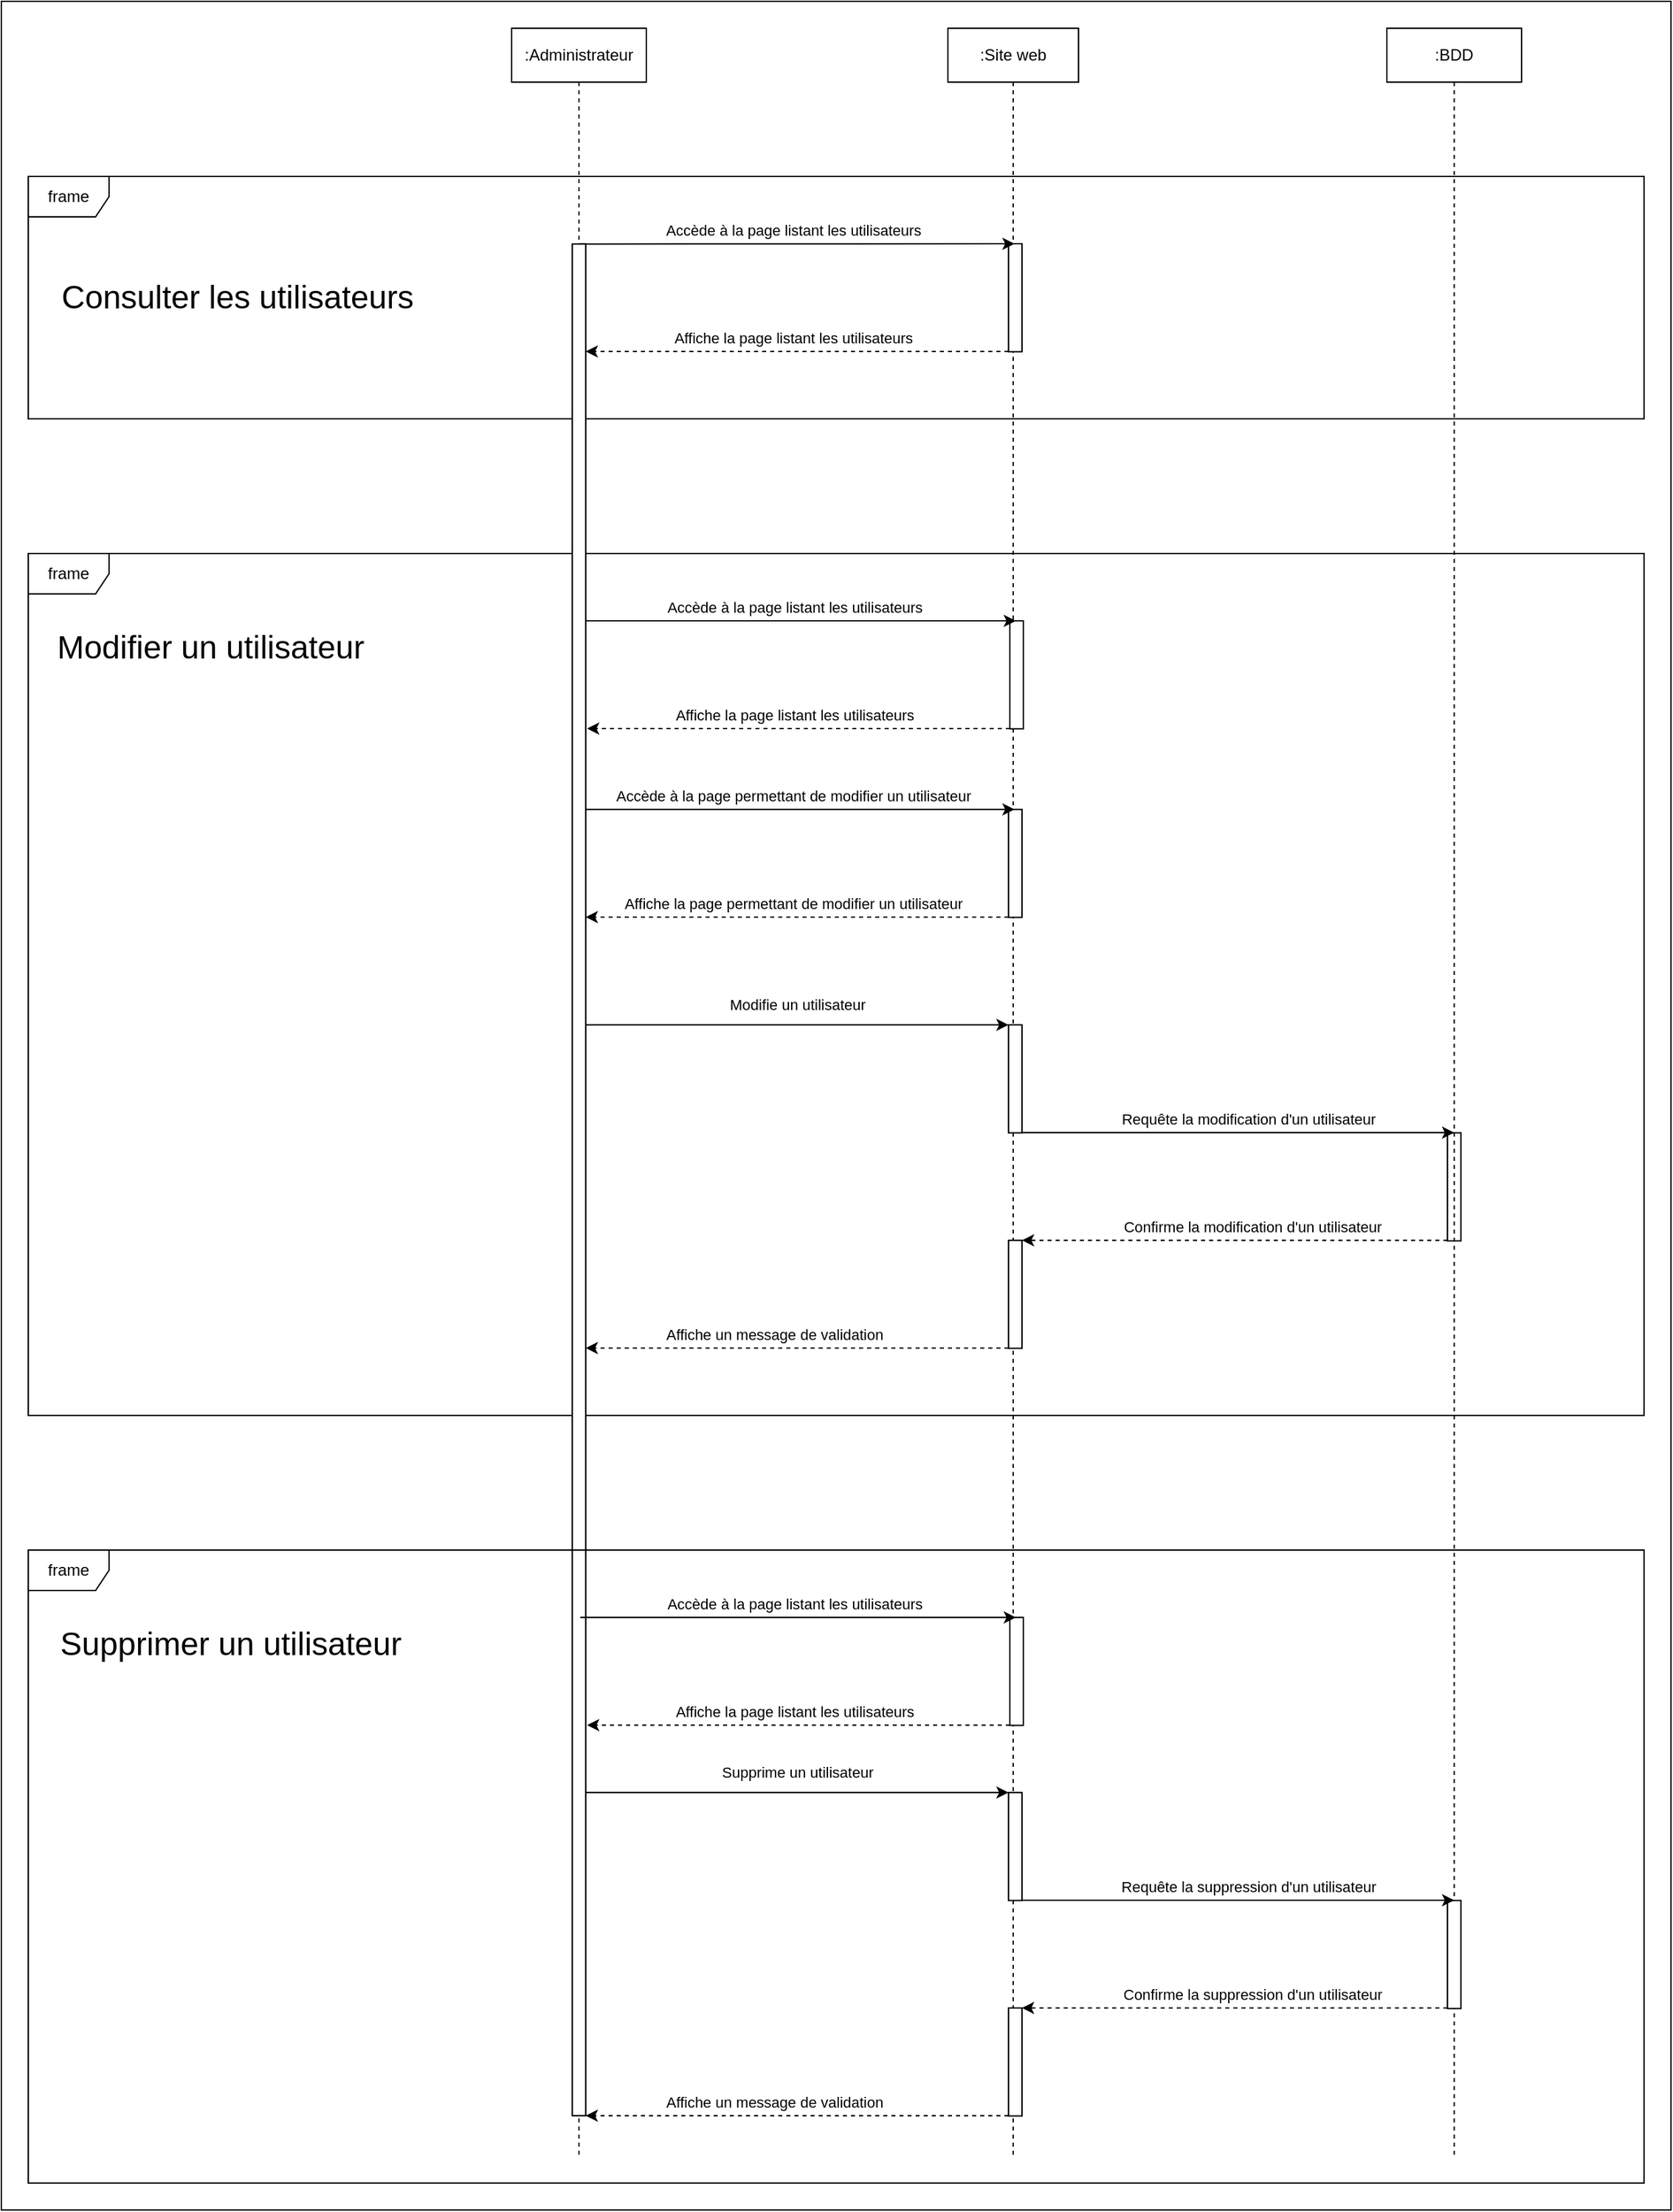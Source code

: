 <mxfile version="22.1.21" type="device">
  <diagram name="Page-1" id="AlQgFYiAesxGKjzgry_K">
    <mxGraphModel dx="5436" dy="2458" grid="1" gridSize="10" guides="1" tooltips="1" connect="1" arrows="1" fold="1" page="1" pageScale="1" pageWidth="827" pageHeight="1169" math="0" shadow="0">
      <root>
        <mxCell id="0" />
        <mxCell id="1" parent="0" />
        <mxCell id="q1P370LqQ6XQnhw_d_2Z-51" value="" style="rounded=0;whiteSpace=wrap;html=1;movable=1;resizable=1;rotatable=1;deletable=1;editable=1;locked=0;connectable=1;labelBackgroundColor=none;" parent="1" vertex="1">
          <mxGeometry x="-340" y="180" width="1240" height="1640" as="geometry" />
        </mxCell>
        <mxCell id="VzBomBVX7HgXpCq8d6OW-28" value=":Site web" style="shape=umlLifeline;perimeter=lifelinePerimeter;whiteSpace=wrap;html=1;container=1;dropTarget=0;collapsible=0;recursiveResize=0;outlineConnect=0;portConstraint=eastwest;newEdgeStyle={&quot;edgeStyle&quot;:&quot;elbowEdgeStyle&quot;,&quot;elbow&quot;:&quot;vertical&quot;,&quot;curved&quot;:0,&quot;rounded&quot;:0};" parent="1" vertex="1">
          <mxGeometry x="363" y="200" width="97" height="1580" as="geometry" />
        </mxCell>
        <mxCell id="VzBomBVX7HgXpCq8d6OW-47" value="" style="html=1;points=[];perimeter=orthogonalPerimeter;outlineConnect=0;targetShapes=umlLifeline;portConstraint=eastwest;newEdgeStyle={&quot;edgeStyle&quot;:&quot;elbowEdgeStyle&quot;,&quot;elbow&quot;:&quot;vertical&quot;,&quot;curved&quot;:0,&quot;rounded&quot;:0};" parent="VzBomBVX7HgXpCq8d6OW-28" vertex="1">
          <mxGeometry x="45" y="160" width="10" height="80.2" as="geometry" />
        </mxCell>
        <mxCell id="UfP4zuB7MxWbcNb7HJ3a-11" value="" style="html=1;points=[];perimeter=orthogonalPerimeter;outlineConnect=0;targetShapes=umlLifeline;portConstraint=eastwest;newEdgeStyle={&quot;edgeStyle&quot;:&quot;elbowEdgeStyle&quot;,&quot;elbow&quot;:&quot;vertical&quot;,&quot;curved&quot;:0,&quot;rounded&quot;:0};" parent="VzBomBVX7HgXpCq8d6OW-28" vertex="1">
          <mxGeometry x="45" y="580" width="10" height="80.2" as="geometry" />
        </mxCell>
        <mxCell id="UfP4zuB7MxWbcNb7HJ3a-12" style="edgeStyle=elbowEdgeStyle;rounded=0;orthogonalLoop=1;jettySize=auto;html=1;elbow=vertical;curved=0;" parent="VzBomBVX7HgXpCq8d6OW-28" edge="1">
          <mxGeometry relative="1" as="geometry">
            <Array as="points">
              <mxPoint x="-106" y="580" />
            </Array>
            <mxPoint x="49.5" y="580" as="targetPoint" />
            <mxPoint x="-274" y="580" as="sourcePoint" />
          </mxGeometry>
        </mxCell>
        <mxCell id="UfP4zuB7MxWbcNb7HJ3a-13" value="Accède à la page permettant de modifier un utilisateur" style="edgeLabel;html=1;align=center;verticalAlign=middle;resizable=0;points=[];" parent="UfP4zuB7MxWbcNb7HJ3a-12" vertex="1" connectable="0">
          <mxGeometry x="0.205" relative="1" as="geometry">
            <mxPoint x="-36" y="-10" as="offset" />
          </mxGeometry>
        </mxCell>
        <mxCell id="UfP4zuB7MxWbcNb7HJ3a-14" style="edgeStyle=elbowEdgeStyle;rounded=0;orthogonalLoop=1;jettySize=auto;html=1;elbow=vertical;curved=0;dashed=1;" parent="VzBomBVX7HgXpCq8d6OW-28" source="UfP4zuB7MxWbcNb7HJ3a-11" edge="1">
          <mxGeometry relative="1" as="geometry">
            <Array as="points">
              <mxPoint x="-203" y="660" />
            </Array>
            <mxPoint x="-269" y="660" as="targetPoint" />
          </mxGeometry>
        </mxCell>
        <mxCell id="UfP4zuB7MxWbcNb7HJ3a-15" value="Affiche la page permettant de modifier un utilisateur" style="edgeLabel;html=1;align=center;verticalAlign=middle;resizable=0;points=[];" parent="UfP4zuB7MxWbcNb7HJ3a-14" vertex="1" connectable="0">
          <mxGeometry x="0.146" y="1" relative="1" as="geometry">
            <mxPoint x="20" y="-11" as="offset" />
          </mxGeometry>
        </mxCell>
        <mxCell id="UfP4zuB7MxWbcNb7HJ3a-16" value="frame" style="shape=umlFrame;whiteSpace=wrap;html=1;pointerEvents=0;" parent="VzBomBVX7HgXpCq8d6OW-28" vertex="1">
          <mxGeometry x="-683" y="390" width="1200" height="640" as="geometry" />
        </mxCell>
        <mxCell id="UfP4zuB7MxWbcNb7HJ3a-18" value="" style="html=1;points=[];perimeter=orthogonalPerimeter;outlineConnect=0;targetShapes=umlLifeline;portConstraint=eastwest;newEdgeStyle={&quot;edgeStyle&quot;:&quot;elbowEdgeStyle&quot;,&quot;elbow&quot;:&quot;vertical&quot;,&quot;curved&quot;:0,&quot;rounded&quot;:0};" parent="VzBomBVX7HgXpCq8d6OW-28" vertex="1">
          <mxGeometry x="45" y="740" width="10" height="80.2" as="geometry" />
        </mxCell>
        <mxCell id="UfP4zuB7MxWbcNb7HJ3a-19" value="" style="html=1;points=[];perimeter=orthogonalPerimeter;outlineConnect=0;targetShapes=umlLifeline;portConstraint=eastwest;newEdgeStyle={&quot;edgeStyle&quot;:&quot;elbowEdgeStyle&quot;,&quot;elbow&quot;:&quot;vertical&quot;,&quot;curved&quot;:0,&quot;rounded&quot;:0};" parent="VzBomBVX7HgXpCq8d6OW-28" vertex="1">
          <mxGeometry x="45" y="900" width="10" height="80.2" as="geometry" />
        </mxCell>
        <mxCell id="UfP4zuB7MxWbcNb7HJ3a-20" value="" style="html=1;points=[];perimeter=orthogonalPerimeter;outlineConnect=0;targetShapes=umlLifeline;portConstraint=eastwest;newEdgeStyle={&quot;edgeStyle&quot;:&quot;elbowEdgeStyle&quot;,&quot;elbow&quot;:&quot;vertical&quot;,&quot;curved&quot;:0,&quot;rounded&quot;:0};" parent="VzBomBVX7HgXpCq8d6OW-28" vertex="1">
          <mxGeometry x="371" y="820.2" width="10" height="80.2" as="geometry" />
        </mxCell>
        <mxCell id="UfP4zuB7MxWbcNb7HJ3a-21" style="edgeStyle=elbowEdgeStyle;rounded=0;orthogonalLoop=1;jettySize=auto;html=1;elbow=vertical;curved=0;" parent="VzBomBVX7HgXpCq8d6OW-28" target="UfP4zuB7MxWbcNb7HJ3a-18" edge="1">
          <mxGeometry relative="1" as="geometry">
            <mxPoint x="-269" y="740" as="sourcePoint" />
            <Array as="points">
              <mxPoint x="-84" y="740" />
            </Array>
          </mxGeometry>
        </mxCell>
        <mxCell id="UfP4zuB7MxWbcNb7HJ3a-22" value="Modifie un utilisateur" style="edgeLabel;html=1;align=center;verticalAlign=middle;resizable=0;points=[];" parent="UfP4zuB7MxWbcNb7HJ3a-21" vertex="1" connectable="0">
          <mxGeometry x="-0.245" y="-1" relative="1" as="geometry">
            <mxPoint x="38" y="-16" as="offset" />
          </mxGeometry>
        </mxCell>
        <mxCell id="UfP4zuB7MxWbcNb7HJ3a-23" style="edgeStyle=elbowEdgeStyle;rounded=0;orthogonalLoop=1;jettySize=auto;html=1;elbow=vertical;curved=0;" parent="VzBomBVX7HgXpCq8d6OW-28" source="UfP4zuB7MxWbcNb7HJ3a-18" target="UfP4zuB7MxWbcNb7HJ3a-20" edge="1">
          <mxGeometry relative="1" as="geometry">
            <Array as="points">
              <mxPoint x="236" y="820" />
            </Array>
          </mxGeometry>
        </mxCell>
        <mxCell id="UfP4zuB7MxWbcNb7HJ3a-24" value="Requête la modification d&#39;un utilisateur" style="edgeLabel;html=1;align=center;verticalAlign=middle;resizable=0;points=[];" parent="UfP4zuB7MxWbcNb7HJ3a-23" vertex="1" connectable="0">
          <mxGeometry x="-0.362" y="-1" relative="1" as="geometry">
            <mxPoint x="65" y="-11" as="offset" />
          </mxGeometry>
        </mxCell>
        <mxCell id="UfP4zuB7MxWbcNb7HJ3a-25" style="edgeStyle=elbowEdgeStyle;rounded=0;orthogonalLoop=1;jettySize=auto;html=1;elbow=vertical;curved=0;dashed=1;" parent="VzBomBVX7HgXpCq8d6OW-28" source="UfP4zuB7MxWbcNb7HJ3a-20" target="UfP4zuB7MxWbcNb7HJ3a-19" edge="1">
          <mxGeometry relative="1" as="geometry" />
        </mxCell>
        <mxCell id="UfP4zuB7MxWbcNb7HJ3a-26" value="Confirme la modification d&#39;un utilisateur" style="edgeLabel;html=1;align=center;verticalAlign=middle;resizable=0;points=[];" parent="UfP4zuB7MxWbcNb7HJ3a-25" vertex="1" connectable="0">
          <mxGeometry x="0.466" y="1" relative="1" as="geometry">
            <mxPoint x="86" y="-11" as="offset" />
          </mxGeometry>
        </mxCell>
        <mxCell id="UfP4zuB7MxWbcNb7HJ3a-27" style="edgeStyle=elbowEdgeStyle;rounded=0;orthogonalLoop=1;jettySize=auto;html=1;elbow=vertical;curved=0;dashed=1;" parent="VzBomBVX7HgXpCq8d6OW-28" source="UfP4zuB7MxWbcNb7HJ3a-19" edge="1">
          <mxGeometry relative="1" as="geometry">
            <mxPoint x="-269" y="980" as="targetPoint" />
            <Array as="points">
              <mxPoint x="-124" y="980" />
            </Array>
          </mxGeometry>
        </mxCell>
        <mxCell id="UfP4zuB7MxWbcNb7HJ3a-28" value="Affiche un message de validation" style="edgeLabel;html=1;align=center;verticalAlign=middle;resizable=0;points=[];" parent="UfP4zuB7MxWbcNb7HJ3a-27" vertex="1" connectable="0">
          <mxGeometry x="-0.423" y="1" relative="1" as="geometry">
            <mxPoint x="-84" y="-11" as="offset" />
          </mxGeometry>
        </mxCell>
        <mxCell id="UfP4zuB7MxWbcNb7HJ3a-29" value="" style="html=1;points=[];perimeter=orthogonalPerimeter;outlineConnect=0;targetShapes=umlLifeline;portConstraint=eastwest;newEdgeStyle={&quot;edgeStyle&quot;:&quot;elbowEdgeStyle&quot;,&quot;elbow&quot;:&quot;vertical&quot;,&quot;curved&quot;:0,&quot;rounded&quot;:0};" parent="VzBomBVX7HgXpCq8d6OW-28" vertex="1">
          <mxGeometry x="46" y="440" width="10" height="80.2" as="geometry" />
        </mxCell>
        <mxCell id="UfP4zuB7MxWbcNb7HJ3a-30" style="edgeStyle=elbowEdgeStyle;rounded=0;orthogonalLoop=1;jettySize=auto;html=1;elbow=vertical;curved=0;" parent="VzBomBVX7HgXpCq8d6OW-28" edge="1">
          <mxGeometry relative="1" as="geometry">
            <Array as="points">
              <mxPoint x="-105" y="440" />
            </Array>
            <mxPoint x="50.5" y="440" as="targetPoint" />
            <mxPoint x="-273" y="440" as="sourcePoint" />
          </mxGeometry>
        </mxCell>
        <mxCell id="UfP4zuB7MxWbcNb7HJ3a-31" value="Accède à la page listant les utilisateurs" style="edgeLabel;html=1;align=center;verticalAlign=middle;resizable=0;points=[];" parent="UfP4zuB7MxWbcNb7HJ3a-30" vertex="1" connectable="0">
          <mxGeometry x="0.205" relative="1" as="geometry">
            <mxPoint x="-36" y="-10" as="offset" />
          </mxGeometry>
        </mxCell>
        <mxCell id="UfP4zuB7MxWbcNb7HJ3a-32" style="edgeStyle=elbowEdgeStyle;rounded=0;orthogonalLoop=1;jettySize=auto;html=1;elbow=vertical;curved=0;dashed=1;" parent="VzBomBVX7HgXpCq8d6OW-28" source="UfP4zuB7MxWbcNb7HJ3a-29" edge="1">
          <mxGeometry relative="1" as="geometry">
            <Array as="points">
              <mxPoint x="-202" y="520" />
            </Array>
            <mxPoint x="-268" y="520" as="targetPoint" />
          </mxGeometry>
        </mxCell>
        <mxCell id="UfP4zuB7MxWbcNb7HJ3a-33" value="Affiche la page listant les utilisateurs" style="edgeLabel;html=1;align=center;verticalAlign=middle;resizable=0;points=[];" parent="UfP4zuB7MxWbcNb7HJ3a-32" vertex="1" connectable="0">
          <mxGeometry x="0.146" y="1" relative="1" as="geometry">
            <mxPoint x="20" y="-11" as="offset" />
          </mxGeometry>
        </mxCell>
        <mxCell id="drv3APGmW7GYEXX_s7Kb-1" value=":BDD" style="shape=umlLifeline;perimeter=lifelinePerimeter;whiteSpace=wrap;html=1;container=1;dropTarget=0;collapsible=0;recursiveResize=0;outlineConnect=0;portConstraint=eastwest;newEdgeStyle={&quot;edgeStyle&quot;:&quot;elbowEdgeStyle&quot;,&quot;elbow&quot;:&quot;vertical&quot;,&quot;curved&quot;:0,&quot;rounded&quot;:0};" parent="1" vertex="1">
          <mxGeometry x="689" y="200" width="100" height="1580" as="geometry" />
        </mxCell>
        <mxCell id="drv3APGmW7GYEXX_s7Kb-19" style="edgeStyle=elbowEdgeStyle;rounded=0;orthogonalLoop=1;jettySize=auto;html=1;elbow=vertical;curved=0;" parent="1" source="VzBomBVX7HgXpCq8d6OW-50" edge="1">
          <mxGeometry relative="1" as="geometry">
            <Array as="points">
              <mxPoint x="257" y="360" />
            </Array>
            <mxPoint x="412.5" y="360" as="targetPoint" />
          </mxGeometry>
        </mxCell>
        <mxCell id="drv3APGmW7GYEXX_s7Kb-20" value="Accède à la page listant les utilisateurs" style="edgeLabel;html=1;align=center;verticalAlign=middle;resizable=0;points=[];" parent="drv3APGmW7GYEXX_s7Kb-19" vertex="1" connectable="0">
          <mxGeometry x="0.205" relative="1" as="geometry">
            <mxPoint x="-36" y="-10" as="offset" />
          </mxGeometry>
        </mxCell>
        <mxCell id="Kt3bTRJJ_USKNN57myqg-1" style="edgeStyle=elbowEdgeStyle;rounded=0;orthogonalLoop=1;jettySize=auto;html=1;elbow=vertical;curved=0;dashed=1;" parent="1" source="VzBomBVX7HgXpCq8d6OW-47" target="VzBomBVX7HgXpCq8d6OW-50" edge="1">
          <mxGeometry relative="1" as="geometry">
            <Array as="points">
              <mxPoint x="160" y="440" />
            </Array>
          </mxGeometry>
        </mxCell>
        <mxCell id="Kt3bTRJJ_USKNN57myqg-2" value="Affiche la page listant les utilisateurs" style="edgeLabel;html=1;align=center;verticalAlign=middle;resizable=0;points=[];" parent="Kt3bTRJJ_USKNN57myqg-1" vertex="1" connectable="0">
          <mxGeometry x="0.146" y="1" relative="1" as="geometry">
            <mxPoint x="20" y="-11" as="offset" />
          </mxGeometry>
        </mxCell>
        <mxCell id="Kt3bTRJJ_USKNN57myqg-13" value="frame" style="shape=umlFrame;whiteSpace=wrap;html=1;pointerEvents=0;" parent="1" vertex="1">
          <mxGeometry x="-320" y="310" width="1200" height="180" as="geometry" />
        </mxCell>
        <mxCell id="Kt3bTRJJ_USKNN57myqg-14" value="&lt;div&gt;&lt;font style=&quot;font-size: 24px;&quot;&gt;Consulter les utilisateurs&lt;br&gt;&lt;/font&gt;&lt;/div&gt;" style="text;html=1;align=center;verticalAlign=middle;resizable=0;points=[];autosize=1;strokeColor=none;fillColor=none;" parent="1" vertex="1">
          <mxGeometry x="-310" y="380" width="290" height="40" as="geometry" />
        </mxCell>
        <mxCell id="VzBomBVX7HgXpCq8d6OW-27" value=":Administrateur" style="shape=umlLifeline;perimeter=lifelinePerimeter;whiteSpace=wrap;html=1;container=1;dropTarget=0;collapsible=0;recursiveResize=0;outlineConnect=0;portConstraint=eastwest;newEdgeStyle={&quot;edgeStyle&quot;:&quot;elbowEdgeStyle&quot;,&quot;elbow&quot;:&quot;vertical&quot;,&quot;curved&quot;:0,&quot;rounded&quot;:0};" parent="1" vertex="1">
          <mxGeometry x="39" y="200" width="100" height="1580" as="geometry" />
        </mxCell>
        <mxCell id="VzBomBVX7HgXpCq8d6OW-50" value="" style="html=1;points=[];perimeter=orthogonalPerimeter;outlineConnect=0;targetShapes=umlLifeline;portConstraint=eastwest;newEdgeStyle={&quot;edgeStyle&quot;:&quot;elbowEdgeStyle&quot;,&quot;elbow&quot;:&quot;vertical&quot;,&quot;curved&quot;:0,&quot;rounded&quot;:0};" parent="VzBomBVX7HgXpCq8d6OW-27" vertex="1">
          <mxGeometry x="45" y="160.2" width="10" height="1389.8" as="geometry" />
        </mxCell>
        <mxCell id="UfP4zuB7MxWbcNb7HJ3a-39" value="frame" style="shape=umlFrame;whiteSpace=wrap;html=1;pointerEvents=0;" parent="1" vertex="1">
          <mxGeometry x="-320" y="1330" width="1200" height="470" as="geometry" />
        </mxCell>
        <mxCell id="UfP4zuB7MxWbcNb7HJ3a-40" value="Supprimer un utilisateur" style="text;html=1;align=center;verticalAlign=middle;resizable=0;points=[];autosize=1;strokeColor=none;fillColor=none;fontSize=24;" parent="1" vertex="1">
          <mxGeometry x="-310" y="1380" width="280" height="40" as="geometry" />
        </mxCell>
        <mxCell id="UfP4zuB7MxWbcNb7HJ3a-41" value="" style="html=1;points=[];perimeter=orthogonalPerimeter;outlineConnect=0;targetShapes=umlLifeline;portConstraint=eastwest;newEdgeStyle={&quot;edgeStyle&quot;:&quot;elbowEdgeStyle&quot;,&quot;elbow&quot;:&quot;vertical&quot;,&quot;curved&quot;:0,&quot;rounded&quot;:0};" parent="1" vertex="1">
          <mxGeometry x="408" y="1510" width="10" height="80.2" as="geometry" />
        </mxCell>
        <mxCell id="UfP4zuB7MxWbcNb7HJ3a-42" value="" style="html=1;points=[];perimeter=orthogonalPerimeter;outlineConnect=0;targetShapes=umlLifeline;portConstraint=eastwest;newEdgeStyle={&quot;edgeStyle&quot;:&quot;elbowEdgeStyle&quot;,&quot;elbow&quot;:&quot;vertical&quot;,&quot;curved&quot;:0,&quot;rounded&quot;:0};" parent="1" vertex="1">
          <mxGeometry x="408" y="1670" width="10" height="80.2" as="geometry" />
        </mxCell>
        <mxCell id="UfP4zuB7MxWbcNb7HJ3a-43" value="" style="html=1;points=[];perimeter=orthogonalPerimeter;outlineConnect=0;targetShapes=umlLifeline;portConstraint=eastwest;newEdgeStyle={&quot;edgeStyle&quot;:&quot;elbowEdgeStyle&quot;,&quot;elbow&quot;:&quot;vertical&quot;,&quot;curved&quot;:0,&quot;rounded&quot;:0};" parent="1" vertex="1">
          <mxGeometry x="734" y="1590.2" width="10" height="80.2" as="geometry" />
        </mxCell>
        <mxCell id="UfP4zuB7MxWbcNb7HJ3a-44" style="edgeStyle=elbowEdgeStyle;rounded=0;orthogonalLoop=1;jettySize=auto;html=1;elbow=vertical;curved=0;" parent="1" target="UfP4zuB7MxWbcNb7HJ3a-41" edge="1">
          <mxGeometry relative="1" as="geometry">
            <mxPoint x="94" y="1510" as="sourcePoint" />
            <Array as="points">
              <mxPoint x="279" y="1510" />
            </Array>
          </mxGeometry>
        </mxCell>
        <mxCell id="UfP4zuB7MxWbcNb7HJ3a-45" value="Supprime un utilisateur" style="edgeLabel;html=1;align=center;verticalAlign=middle;resizable=0;points=[];" parent="UfP4zuB7MxWbcNb7HJ3a-44" vertex="1" connectable="0">
          <mxGeometry x="-0.245" y="-1" relative="1" as="geometry">
            <mxPoint x="38" y="-16" as="offset" />
          </mxGeometry>
        </mxCell>
        <mxCell id="UfP4zuB7MxWbcNb7HJ3a-46" style="edgeStyle=elbowEdgeStyle;rounded=0;orthogonalLoop=1;jettySize=auto;html=1;elbow=vertical;curved=0;" parent="1" source="UfP4zuB7MxWbcNb7HJ3a-41" target="UfP4zuB7MxWbcNb7HJ3a-43" edge="1">
          <mxGeometry relative="1" as="geometry">
            <Array as="points">
              <mxPoint x="599" y="1590" />
            </Array>
          </mxGeometry>
        </mxCell>
        <mxCell id="UfP4zuB7MxWbcNb7HJ3a-47" value="Requête la suppression d&#39;un utilisateur" style="edgeLabel;html=1;align=center;verticalAlign=middle;resizable=0;points=[];" parent="UfP4zuB7MxWbcNb7HJ3a-46" vertex="1" connectable="0">
          <mxGeometry x="-0.362" y="-1" relative="1" as="geometry">
            <mxPoint x="65" y="-11" as="offset" />
          </mxGeometry>
        </mxCell>
        <mxCell id="UfP4zuB7MxWbcNb7HJ3a-48" style="edgeStyle=elbowEdgeStyle;rounded=0;orthogonalLoop=1;jettySize=auto;html=1;elbow=vertical;curved=0;dashed=1;" parent="1" source="UfP4zuB7MxWbcNb7HJ3a-43" target="UfP4zuB7MxWbcNb7HJ3a-42" edge="1">
          <mxGeometry relative="1" as="geometry" />
        </mxCell>
        <mxCell id="UfP4zuB7MxWbcNb7HJ3a-49" value="Confirme la suppression d&#39;un utilisateur" style="edgeLabel;html=1;align=center;verticalAlign=middle;resizable=0;points=[];" parent="UfP4zuB7MxWbcNb7HJ3a-48" vertex="1" connectable="0">
          <mxGeometry x="0.466" y="1" relative="1" as="geometry">
            <mxPoint x="86" y="-11" as="offset" />
          </mxGeometry>
        </mxCell>
        <mxCell id="UfP4zuB7MxWbcNb7HJ3a-50" style="edgeStyle=elbowEdgeStyle;rounded=0;orthogonalLoop=1;jettySize=auto;html=1;elbow=vertical;curved=0;dashed=1;" parent="1" source="UfP4zuB7MxWbcNb7HJ3a-42" edge="1">
          <mxGeometry relative="1" as="geometry">
            <mxPoint x="94" y="1750" as="targetPoint" />
            <Array as="points">
              <mxPoint x="239" y="1750" />
            </Array>
          </mxGeometry>
        </mxCell>
        <mxCell id="UfP4zuB7MxWbcNb7HJ3a-51" value="Affiche un message de validation" style="edgeLabel;html=1;align=center;verticalAlign=middle;resizable=0;points=[];" parent="UfP4zuB7MxWbcNb7HJ3a-50" vertex="1" connectable="0">
          <mxGeometry x="-0.423" y="1" relative="1" as="geometry">
            <mxPoint x="-84" y="-11" as="offset" />
          </mxGeometry>
        </mxCell>
        <mxCell id="UfP4zuB7MxWbcNb7HJ3a-52" value="" style="html=1;points=[];perimeter=orthogonalPerimeter;outlineConnect=0;targetShapes=umlLifeline;portConstraint=eastwest;newEdgeStyle={&quot;edgeStyle&quot;:&quot;elbowEdgeStyle&quot;,&quot;elbow&quot;:&quot;vertical&quot;,&quot;curved&quot;:0,&quot;rounded&quot;:0};" parent="1" vertex="1">
          <mxGeometry x="409" y="1380" width="10" height="80.2" as="geometry" />
        </mxCell>
        <mxCell id="UfP4zuB7MxWbcNb7HJ3a-53" style="edgeStyle=elbowEdgeStyle;rounded=0;orthogonalLoop=1;jettySize=auto;html=1;elbow=vertical;curved=0;" parent="1" edge="1">
          <mxGeometry relative="1" as="geometry">
            <Array as="points">
              <mxPoint x="258" y="1380" />
            </Array>
            <mxPoint x="413.5" y="1380" as="targetPoint" />
            <mxPoint x="90" y="1380" as="sourcePoint" />
          </mxGeometry>
        </mxCell>
        <mxCell id="UfP4zuB7MxWbcNb7HJ3a-54" value="Accède à la page listant les utilisateurs" style="edgeLabel;html=1;align=center;verticalAlign=middle;resizable=0;points=[];" parent="UfP4zuB7MxWbcNb7HJ3a-53" vertex="1" connectable="0">
          <mxGeometry x="0.205" relative="1" as="geometry">
            <mxPoint x="-36" y="-10" as="offset" />
          </mxGeometry>
        </mxCell>
        <mxCell id="UfP4zuB7MxWbcNb7HJ3a-55" style="edgeStyle=elbowEdgeStyle;rounded=0;orthogonalLoop=1;jettySize=auto;html=1;elbow=vertical;curved=0;dashed=1;" parent="1" source="UfP4zuB7MxWbcNb7HJ3a-52" edge="1">
          <mxGeometry relative="1" as="geometry">
            <Array as="points">
              <mxPoint x="161" y="1460" />
            </Array>
            <mxPoint x="95" y="1460" as="targetPoint" />
          </mxGeometry>
        </mxCell>
        <mxCell id="UfP4zuB7MxWbcNb7HJ3a-56" value="Affiche la page listant les utilisateurs" style="edgeLabel;html=1;align=center;verticalAlign=middle;resizable=0;points=[];" parent="UfP4zuB7MxWbcNb7HJ3a-55" vertex="1" connectable="0">
          <mxGeometry x="0.146" y="1" relative="1" as="geometry">
            <mxPoint x="20" y="-11" as="offset" />
          </mxGeometry>
        </mxCell>
        <mxCell id="UfP4zuB7MxWbcNb7HJ3a-17" value="Modifier un utilisateur" style="text;html=1;align=center;verticalAlign=middle;resizable=0;points=[];autosize=1;strokeColor=none;fillColor=none;fontSize=24;" parent="1" vertex="1">
          <mxGeometry x="-310" y="640" width="250" height="40" as="geometry" />
        </mxCell>
      </root>
    </mxGraphModel>
  </diagram>
</mxfile>

